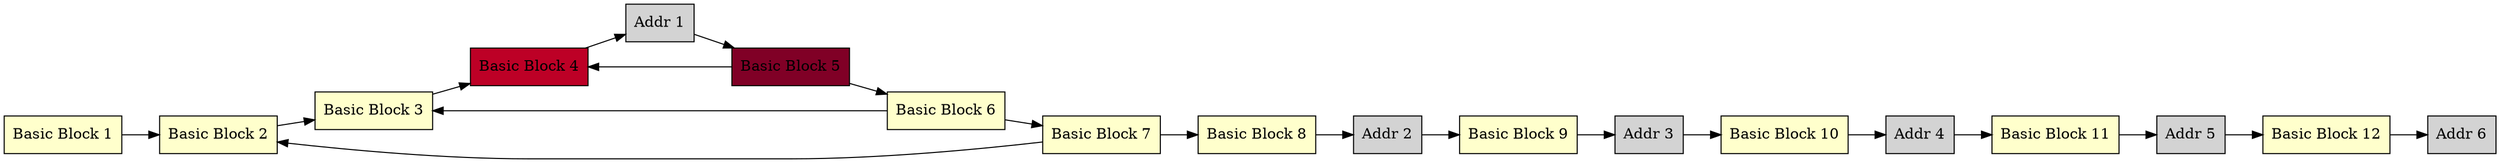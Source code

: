 digraph "MAIN__"{
	rankdir=LR;
	node[shape=box,colorscheme=ylorrd9, style=filled];

	"Basic Block 1" [fillcolor=1];
	"Basic Block 2" [fillcolor=1];
	"Basic Block 3" [fillcolor=1];
	"Basic Block 4" [fillcolor=8];
	"Basic Block 5" [fillcolor=9];
	"Basic Block 6" [fillcolor=1];
	"Basic Block 7" [fillcolor=1];
	"Basic Block 8" [fillcolor=1];
	"Basic Block 9" [fillcolor=1];
	"Basic Block 10" [fillcolor=1];
	"Basic Block 11" [fillcolor=1];
	"Basic Block 12" [fillcolor=1];
	"Addr 1";
	"Addr 2";
	"Addr 3";
	"Addr 4";
	"Addr 5";
	"Addr 6";

	"Basic Block 1"->"Basic Block 2";
	"Basic Block 2"->"Basic Block 3";
	"Basic Block 3"->"Basic Block 4";
	"Basic Block 4"->"Addr 1";
	"Addr 1"->"Basic Block 5";
	"Basic Block 5"->"Basic Block 4";
	"Basic Block 5"->"Basic Block 6";
	"Basic Block 6"->"Basic Block 3";
	"Basic Block 6"->"Basic Block 7";
	"Basic Block 7"->"Basic Block 2";
	"Basic Block 7"->"Basic Block 8";
	"Basic Block 8"->"Addr 2";
	"Addr 2"->"Basic Block 9";
	"Basic Block 9"->"Addr 3";
	"Addr 3"->"Basic Block 10";
	"Basic Block 10"->"Addr 4";
	"Addr 4"->"Basic Block 11";
	"Basic Block 11"->"Addr 5";
	"Addr 5"->"Basic Block 12";
	"Basic Block 12"->"Addr 6";
}
